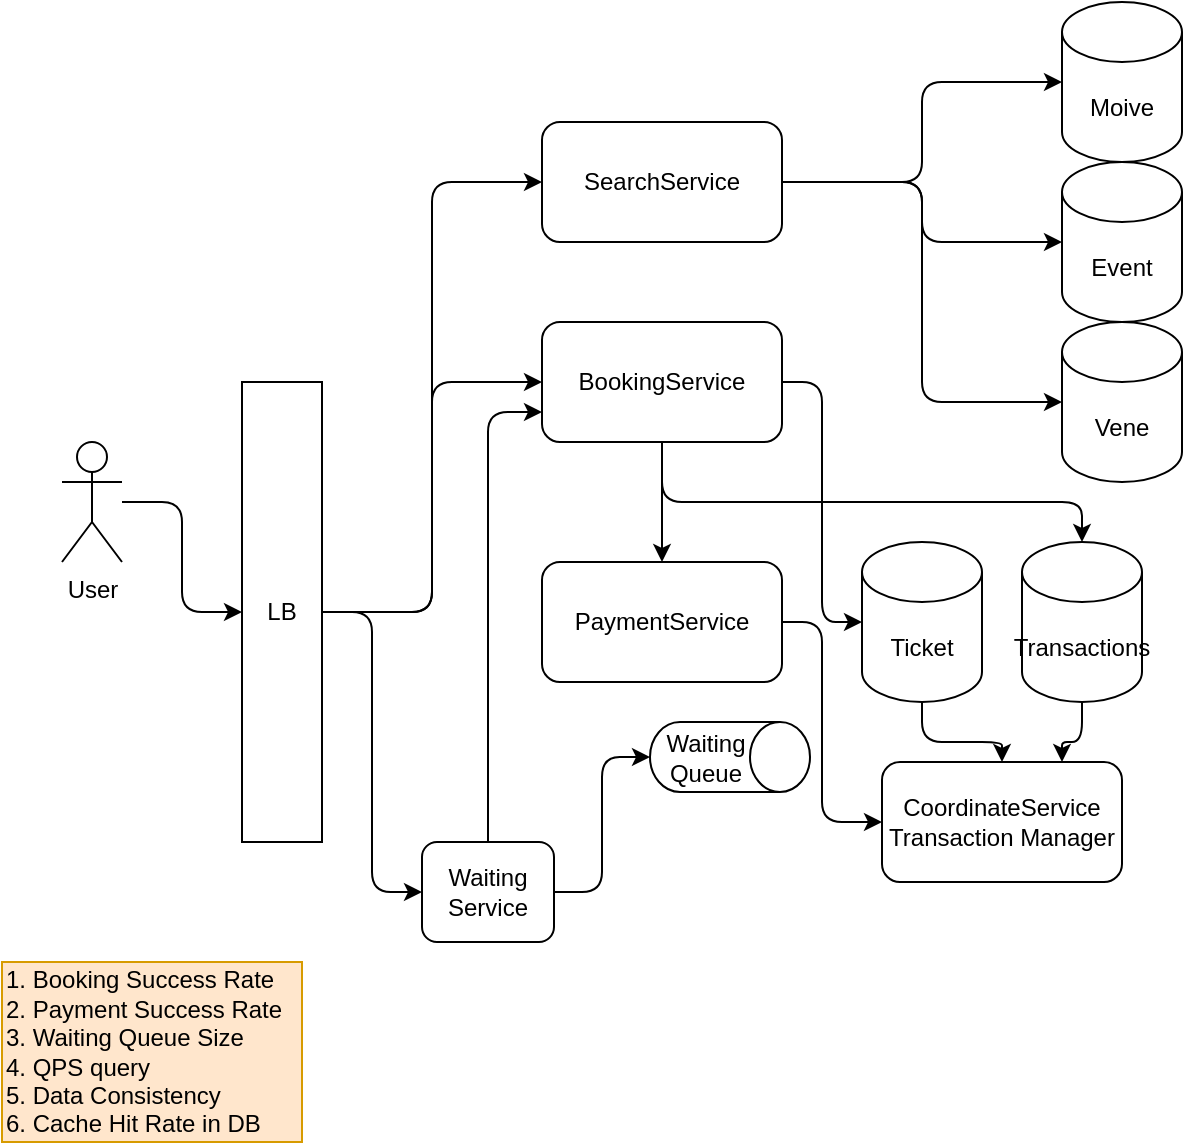 <mxfile version="17.2.4" type="device"><diagram id="RjEoXVqSk2lCx5pAU_fZ" name="architecture"><mxGraphModel dx="946" dy="619" grid="1" gridSize="10" guides="1" tooltips="1" connect="1" arrows="1" fold="1" page="1" pageScale="1" pageWidth="827" pageHeight="1169" math="0" shadow="0"><root><mxCell id="0"/><mxCell id="1" parent="0"/><mxCell id="12Fv31rikTayG7azZU15-3" style="edgeStyle=orthogonalEdgeStyle;rounded=1;orthogonalLoop=1;jettySize=auto;html=1;entryX=0;entryY=0.5;entryDx=0;entryDy=0;" parent="1" source="12Fv31rikTayG7azZU15-1" target="12Fv31rikTayG7azZU15-2" edge="1"><mxGeometry relative="1" as="geometry"/></mxCell><mxCell id="12Fv31rikTayG7azZU15-1" value="User" style="shape=umlActor;verticalLabelPosition=bottom;verticalAlign=top;html=1;outlineConnect=0;" parent="1" vertex="1"><mxGeometry x="80" y="230" width="30" height="60" as="geometry"/></mxCell><mxCell id="12Fv31rikTayG7azZU15-7" style="edgeStyle=orthogonalEdgeStyle;rounded=1;orthogonalLoop=1;jettySize=auto;html=1;entryX=0;entryY=0.5;entryDx=0;entryDy=0;" parent="1" source="12Fv31rikTayG7azZU15-2" target="12Fv31rikTayG7azZU15-4" edge="1"><mxGeometry relative="1" as="geometry"/></mxCell><mxCell id="12Fv31rikTayG7azZU15-8" style="edgeStyle=orthogonalEdgeStyle;rounded=1;orthogonalLoop=1;jettySize=auto;html=1;" parent="1" source="12Fv31rikTayG7azZU15-2" target="12Fv31rikTayG7azZU15-5" edge="1"><mxGeometry relative="1" as="geometry"/></mxCell><mxCell id="12Fv31rikTayG7azZU15-12" style="edgeStyle=orthogonalEdgeStyle;rounded=1;orthogonalLoop=1;jettySize=auto;html=1;" parent="1" source="12Fv31rikTayG7azZU15-2" target="12Fv31rikTayG7azZU15-11" edge="1"><mxGeometry relative="1" as="geometry"/></mxCell><mxCell id="12Fv31rikTayG7azZU15-2" value="LB" style="rounded=0;whiteSpace=wrap;html=1;" parent="1" vertex="1"><mxGeometry x="170" y="200" width="40" height="230" as="geometry"/></mxCell><mxCell id="12Fv31rikTayG7azZU15-18" style="edgeStyle=orthogonalEdgeStyle;rounded=1;orthogonalLoop=1;jettySize=auto;html=1;entryX=0;entryY=0.5;entryDx=0;entryDy=0;entryPerimeter=0;" parent="1" source="12Fv31rikTayG7azZU15-4" target="12Fv31rikTayG7azZU15-13" edge="1"><mxGeometry relative="1" as="geometry"/></mxCell><mxCell id="12Fv31rikTayG7azZU15-19" style="edgeStyle=orthogonalEdgeStyle;rounded=1;orthogonalLoop=1;jettySize=auto;html=1;entryX=0;entryY=0.5;entryDx=0;entryDy=0;entryPerimeter=0;" parent="1" source="12Fv31rikTayG7azZU15-4" target="12Fv31rikTayG7azZU15-16" edge="1"><mxGeometry relative="1" as="geometry"/></mxCell><mxCell id="12Fv31rikTayG7azZU15-20" style="edgeStyle=orthogonalEdgeStyle;rounded=1;orthogonalLoop=1;jettySize=auto;html=1;entryX=0;entryY=0.5;entryDx=0;entryDy=0;entryPerimeter=0;" parent="1" source="12Fv31rikTayG7azZU15-4" target="12Fv31rikTayG7azZU15-17" edge="1"><mxGeometry relative="1" as="geometry"/></mxCell><mxCell id="12Fv31rikTayG7azZU15-4" value="SearchService" style="rounded=1;whiteSpace=wrap;html=1;" parent="1" vertex="1"><mxGeometry x="320" y="70" width="120" height="60" as="geometry"/></mxCell><mxCell id="12Fv31rikTayG7azZU15-10" style="edgeStyle=orthogonalEdgeStyle;rounded=1;orthogonalLoop=1;jettySize=auto;html=1;" parent="1" source="12Fv31rikTayG7azZU15-5" target="12Fv31rikTayG7azZU15-6" edge="1"><mxGeometry relative="1" as="geometry"/></mxCell><mxCell id="12Fv31rikTayG7azZU15-23" style="edgeStyle=orthogonalEdgeStyle;rounded=1;orthogonalLoop=1;jettySize=auto;html=1;entryX=0;entryY=0.5;entryDx=0;entryDy=0;entryPerimeter=0;" parent="1" source="12Fv31rikTayG7azZU15-5" target="12Fv31rikTayG7azZU15-21" edge="1"><mxGeometry relative="1" as="geometry"/></mxCell><mxCell id="12Fv31rikTayG7azZU15-25" style="edgeStyle=orthogonalEdgeStyle;rounded=1;orthogonalLoop=1;jettySize=auto;html=1;" parent="1" source="12Fv31rikTayG7azZU15-5" target="12Fv31rikTayG7azZU15-22" edge="1"><mxGeometry relative="1" as="geometry"><Array as="points"><mxPoint x="380" y="260"/><mxPoint x="590" y="260"/></Array></mxGeometry></mxCell><mxCell id="12Fv31rikTayG7azZU15-5" value="BookingService" style="rounded=1;whiteSpace=wrap;html=1;" parent="1" vertex="1"><mxGeometry x="320" y="170" width="120" height="60" as="geometry"/></mxCell><mxCell id="12Fv31rikTayG7azZU15-29" style="edgeStyle=orthogonalEdgeStyle;rounded=1;orthogonalLoop=1;jettySize=auto;html=1;entryX=0;entryY=0.5;entryDx=0;entryDy=0;" parent="1" source="12Fv31rikTayG7azZU15-6" target="12Fv31rikTayG7azZU15-26" edge="1"><mxGeometry relative="1" as="geometry"><Array as="points"><mxPoint x="460" y="320"/><mxPoint x="460" y="420"/></Array></mxGeometry></mxCell><mxCell id="12Fv31rikTayG7azZU15-6" value="PaymentService" style="rounded=1;whiteSpace=wrap;html=1;" parent="1" vertex="1"><mxGeometry x="320" y="290" width="120" height="60" as="geometry"/></mxCell><mxCell id="12Fv31rikTayG7azZU15-30" style="edgeStyle=orthogonalEdgeStyle;rounded=1;orthogonalLoop=1;jettySize=auto;html=1;entryX=0;entryY=0.75;entryDx=0;entryDy=0;" parent="1" source="12Fv31rikTayG7azZU15-11" target="12Fv31rikTayG7azZU15-5" edge="1"><mxGeometry relative="1" as="geometry"/></mxCell><mxCell id="12Fv31rikTayG7azZU15-32" style="edgeStyle=orthogonalEdgeStyle;rounded=1;orthogonalLoop=1;jettySize=auto;html=1;entryX=0.5;entryY=1;entryDx=0;entryDy=0;entryPerimeter=0;" parent="1" source="12Fv31rikTayG7azZU15-11" target="12Fv31rikTayG7azZU15-31" edge="1"><mxGeometry relative="1" as="geometry"/></mxCell><mxCell id="12Fv31rikTayG7azZU15-11" value="Waiting&lt;br&gt;Service" style="rounded=1;whiteSpace=wrap;html=1;" parent="1" vertex="1"><mxGeometry x="260" y="430" width="66" height="50" as="geometry"/></mxCell><mxCell id="12Fv31rikTayG7azZU15-13" value="Moive" style="shape=cylinder3;whiteSpace=wrap;html=1;boundedLbl=1;backgroundOutline=1;size=15;" parent="1" vertex="1"><mxGeometry x="580" y="10" width="60" height="80" as="geometry"/></mxCell><mxCell id="12Fv31rikTayG7azZU15-16" value="Event" style="shape=cylinder3;whiteSpace=wrap;html=1;boundedLbl=1;backgroundOutline=1;size=15;" parent="1" vertex="1"><mxGeometry x="580" y="90" width="60" height="80" as="geometry"/></mxCell><mxCell id="12Fv31rikTayG7azZU15-17" value="Vene" style="shape=cylinder3;whiteSpace=wrap;html=1;boundedLbl=1;backgroundOutline=1;size=15;" parent="1" vertex="1"><mxGeometry x="580" y="170" width="60" height="80" as="geometry"/></mxCell><mxCell id="12Fv31rikTayG7azZU15-27" style="edgeStyle=orthogonalEdgeStyle;rounded=1;orthogonalLoop=1;jettySize=auto;html=1;entryX=0.5;entryY=0;entryDx=0;entryDy=0;" parent="1" source="12Fv31rikTayG7azZU15-21" target="12Fv31rikTayG7azZU15-26" edge="1"><mxGeometry relative="1" as="geometry"/></mxCell><mxCell id="12Fv31rikTayG7azZU15-21" value="Ticket" style="shape=cylinder3;whiteSpace=wrap;html=1;boundedLbl=1;backgroundOutline=1;size=15;" parent="1" vertex="1"><mxGeometry x="480" y="280" width="60" height="80" as="geometry"/></mxCell><mxCell id="12Fv31rikTayG7azZU15-28" style="edgeStyle=orthogonalEdgeStyle;rounded=1;orthogonalLoop=1;jettySize=auto;html=1;entryX=0.75;entryY=0;entryDx=0;entryDy=0;" parent="1" source="12Fv31rikTayG7azZU15-22" target="12Fv31rikTayG7azZU15-26" edge="1"><mxGeometry relative="1" as="geometry"/></mxCell><mxCell id="12Fv31rikTayG7azZU15-22" value="Transactions" style="shape=cylinder3;whiteSpace=wrap;html=1;boundedLbl=1;backgroundOutline=1;size=15;" parent="1" vertex="1"><mxGeometry x="560" y="280" width="60" height="80" as="geometry"/></mxCell><mxCell id="12Fv31rikTayG7azZU15-26" value="CoordinateService&lt;br&gt;Transaction Manager" style="rounded=1;whiteSpace=wrap;html=1;" parent="1" vertex="1"><mxGeometry x="490" y="390" width="120" height="60" as="geometry"/></mxCell><mxCell id="12Fv31rikTayG7azZU15-31" value="Waiting&lt;br&gt;Queue" style="shape=cylinder3;whiteSpace=wrap;html=1;boundedLbl=1;backgroundOutline=1;size=15;direction=south;" parent="1" vertex="1"><mxGeometry x="374" y="370" width="80" height="35" as="geometry"/></mxCell><mxCell id="EIcodaLXxqk1wkXSt2t4-1" value="1. Booking Success Rate&lt;br&gt;2. Payment Success Rate&lt;br&gt;3. Waiting Queue Size&lt;br&gt;4. QPS query&lt;br&gt;5. Data Consistency&lt;br&gt;6. Cache Hit Rate in DB" style="text;html=1;align=left;verticalAlign=middle;resizable=0;points=[];autosize=1;strokeColor=#d79b00;fillColor=#ffe6cc;" parent="1" vertex="1"><mxGeometry x="50" y="490" width="150" height="90" as="geometry"/></mxCell></root></mxGraphModel></diagram></mxfile>
